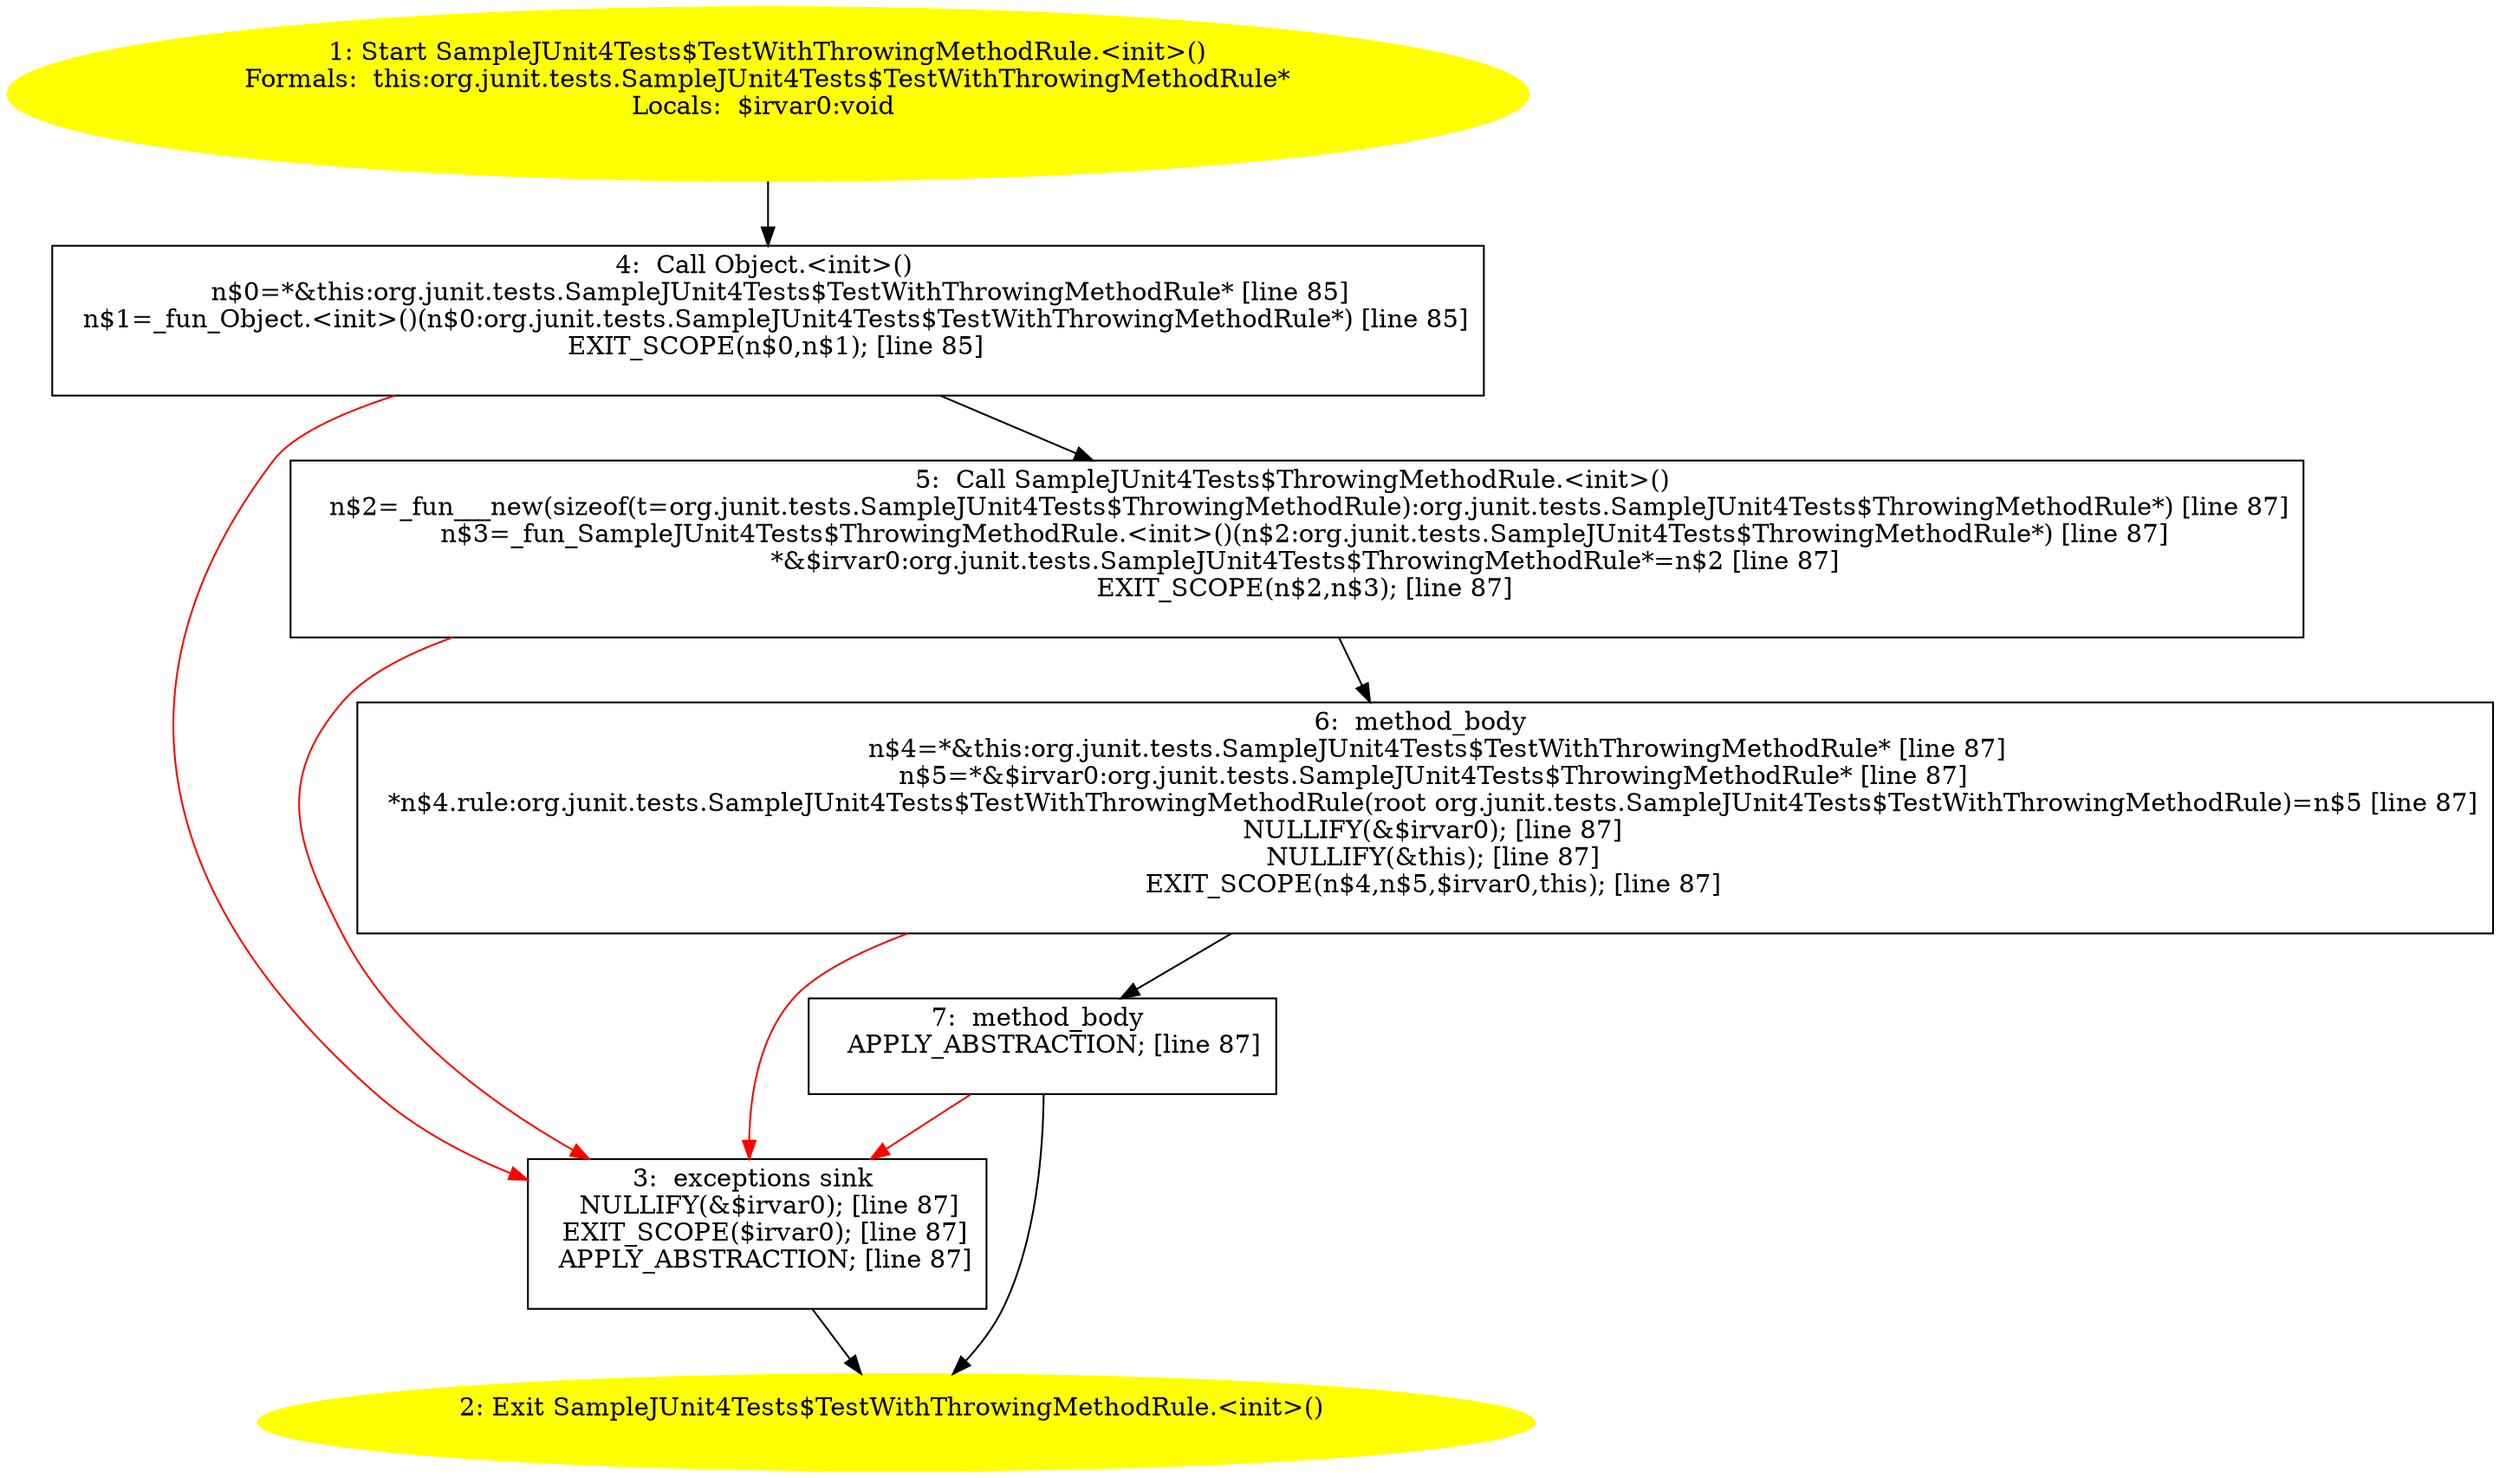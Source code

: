/* @generated */
digraph cfg {
"org.junit.tests.SampleJUnit4Tests$TestWithThrowingMethodRule.<init>().59891c91d802386288598ca561c544a0_1" [label="1: Start SampleJUnit4Tests$TestWithThrowingMethodRule.<init>()\nFormals:  this:org.junit.tests.SampleJUnit4Tests$TestWithThrowingMethodRule*\nLocals:  $irvar0:void \n  " color=yellow style=filled]
	

	 "org.junit.tests.SampleJUnit4Tests$TestWithThrowingMethodRule.<init>().59891c91d802386288598ca561c544a0_1" -> "org.junit.tests.SampleJUnit4Tests$TestWithThrowingMethodRule.<init>().59891c91d802386288598ca561c544a0_4" ;
"org.junit.tests.SampleJUnit4Tests$TestWithThrowingMethodRule.<init>().59891c91d802386288598ca561c544a0_2" [label="2: Exit SampleJUnit4Tests$TestWithThrowingMethodRule.<init>() \n  " color=yellow style=filled]
	

"org.junit.tests.SampleJUnit4Tests$TestWithThrowingMethodRule.<init>().59891c91d802386288598ca561c544a0_3" [label="3:  exceptions sink \n   NULLIFY(&$irvar0); [line 87]\n  EXIT_SCOPE($irvar0); [line 87]\n  APPLY_ABSTRACTION; [line 87]\n " shape="box"]
	

	 "org.junit.tests.SampleJUnit4Tests$TestWithThrowingMethodRule.<init>().59891c91d802386288598ca561c544a0_3" -> "org.junit.tests.SampleJUnit4Tests$TestWithThrowingMethodRule.<init>().59891c91d802386288598ca561c544a0_2" ;
"org.junit.tests.SampleJUnit4Tests$TestWithThrowingMethodRule.<init>().59891c91d802386288598ca561c544a0_4" [label="4:  Call Object.<init>() \n   n$0=*&this:org.junit.tests.SampleJUnit4Tests$TestWithThrowingMethodRule* [line 85]\n  n$1=_fun_Object.<init>()(n$0:org.junit.tests.SampleJUnit4Tests$TestWithThrowingMethodRule*) [line 85]\n  EXIT_SCOPE(n$0,n$1); [line 85]\n " shape="box"]
	

	 "org.junit.tests.SampleJUnit4Tests$TestWithThrowingMethodRule.<init>().59891c91d802386288598ca561c544a0_4" -> "org.junit.tests.SampleJUnit4Tests$TestWithThrowingMethodRule.<init>().59891c91d802386288598ca561c544a0_5" ;
	 "org.junit.tests.SampleJUnit4Tests$TestWithThrowingMethodRule.<init>().59891c91d802386288598ca561c544a0_4" -> "org.junit.tests.SampleJUnit4Tests$TestWithThrowingMethodRule.<init>().59891c91d802386288598ca561c544a0_3" [color="red" ];
"org.junit.tests.SampleJUnit4Tests$TestWithThrowingMethodRule.<init>().59891c91d802386288598ca561c544a0_5" [label="5:  Call SampleJUnit4Tests$ThrowingMethodRule.<init>() \n   n$2=_fun___new(sizeof(t=org.junit.tests.SampleJUnit4Tests$ThrowingMethodRule):org.junit.tests.SampleJUnit4Tests$ThrowingMethodRule*) [line 87]\n  n$3=_fun_SampleJUnit4Tests$ThrowingMethodRule.<init>()(n$2:org.junit.tests.SampleJUnit4Tests$ThrowingMethodRule*) [line 87]\n  *&$irvar0:org.junit.tests.SampleJUnit4Tests$ThrowingMethodRule*=n$2 [line 87]\n  EXIT_SCOPE(n$2,n$3); [line 87]\n " shape="box"]
	

	 "org.junit.tests.SampleJUnit4Tests$TestWithThrowingMethodRule.<init>().59891c91d802386288598ca561c544a0_5" -> "org.junit.tests.SampleJUnit4Tests$TestWithThrowingMethodRule.<init>().59891c91d802386288598ca561c544a0_6" ;
	 "org.junit.tests.SampleJUnit4Tests$TestWithThrowingMethodRule.<init>().59891c91d802386288598ca561c544a0_5" -> "org.junit.tests.SampleJUnit4Tests$TestWithThrowingMethodRule.<init>().59891c91d802386288598ca561c544a0_3" [color="red" ];
"org.junit.tests.SampleJUnit4Tests$TestWithThrowingMethodRule.<init>().59891c91d802386288598ca561c544a0_6" [label="6:  method_body \n   n$4=*&this:org.junit.tests.SampleJUnit4Tests$TestWithThrowingMethodRule* [line 87]\n  n$5=*&$irvar0:org.junit.tests.SampleJUnit4Tests$ThrowingMethodRule* [line 87]\n  *n$4.rule:org.junit.tests.SampleJUnit4Tests$TestWithThrowingMethodRule(root org.junit.tests.SampleJUnit4Tests$TestWithThrowingMethodRule)=n$5 [line 87]\n  NULLIFY(&$irvar0); [line 87]\n  NULLIFY(&this); [line 87]\n  EXIT_SCOPE(n$4,n$5,$irvar0,this); [line 87]\n " shape="box"]
	

	 "org.junit.tests.SampleJUnit4Tests$TestWithThrowingMethodRule.<init>().59891c91d802386288598ca561c544a0_6" -> "org.junit.tests.SampleJUnit4Tests$TestWithThrowingMethodRule.<init>().59891c91d802386288598ca561c544a0_7" ;
	 "org.junit.tests.SampleJUnit4Tests$TestWithThrowingMethodRule.<init>().59891c91d802386288598ca561c544a0_6" -> "org.junit.tests.SampleJUnit4Tests$TestWithThrowingMethodRule.<init>().59891c91d802386288598ca561c544a0_3" [color="red" ];
"org.junit.tests.SampleJUnit4Tests$TestWithThrowingMethodRule.<init>().59891c91d802386288598ca561c544a0_7" [label="7:  method_body \n   APPLY_ABSTRACTION; [line 87]\n " shape="box"]
	

	 "org.junit.tests.SampleJUnit4Tests$TestWithThrowingMethodRule.<init>().59891c91d802386288598ca561c544a0_7" -> "org.junit.tests.SampleJUnit4Tests$TestWithThrowingMethodRule.<init>().59891c91d802386288598ca561c544a0_2" ;
	 "org.junit.tests.SampleJUnit4Tests$TestWithThrowingMethodRule.<init>().59891c91d802386288598ca561c544a0_7" -> "org.junit.tests.SampleJUnit4Tests$TestWithThrowingMethodRule.<init>().59891c91d802386288598ca561c544a0_3" [color="red" ];
}
